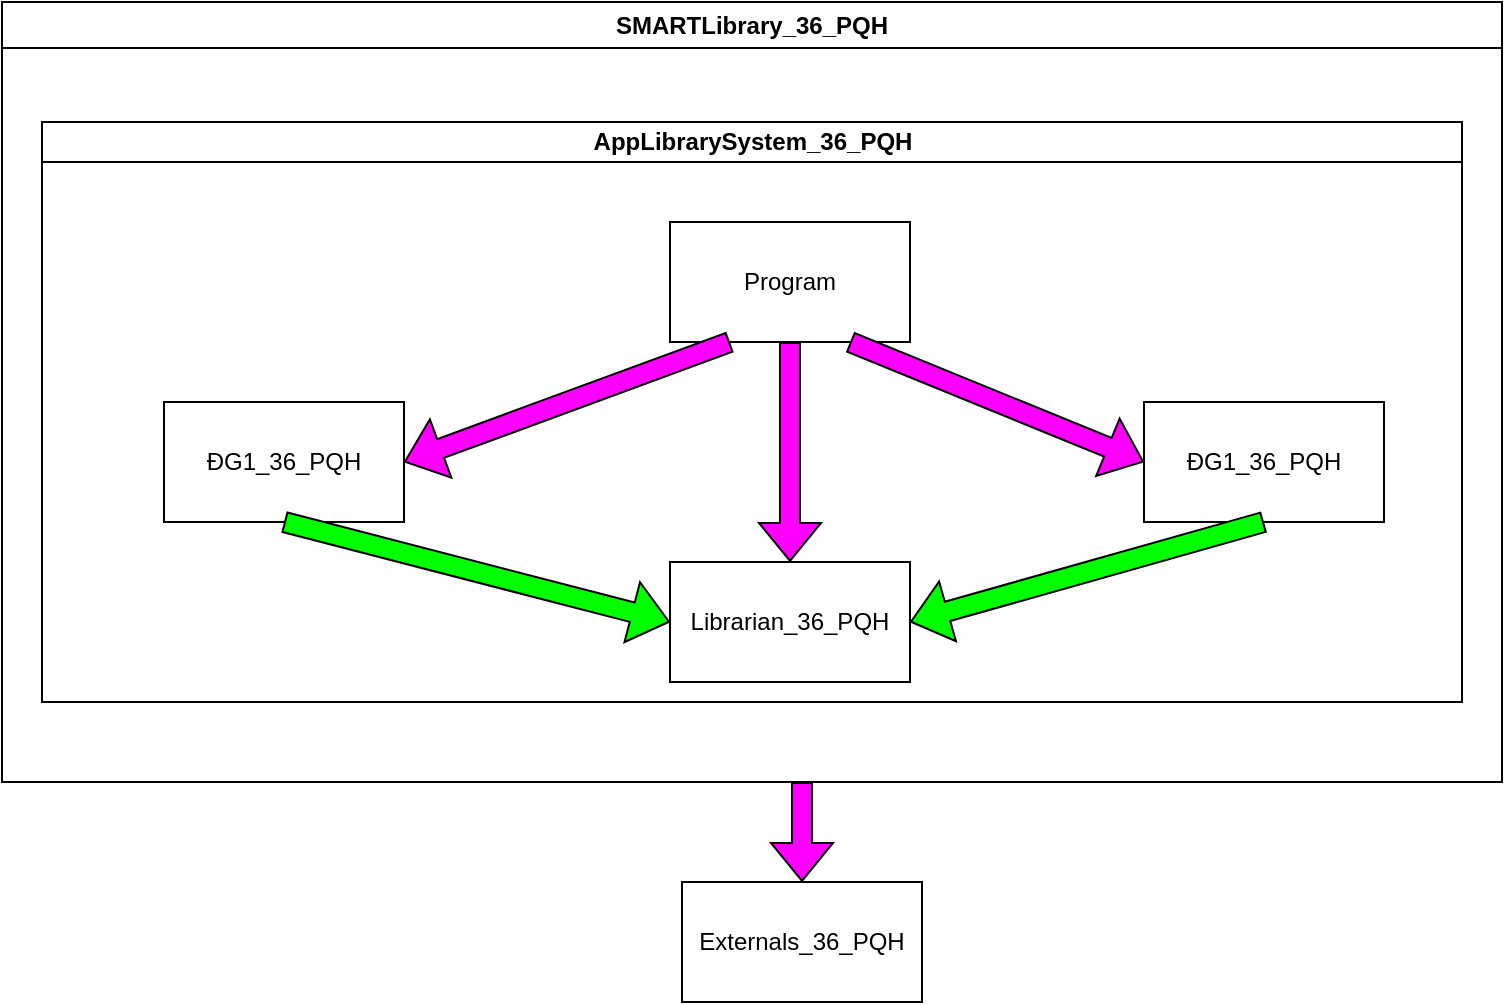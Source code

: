 <mxfile version="26.1.1">
  <diagram id="prtHgNgQTEPvFCAcTncT" name="Page-1">
    <mxGraphModel dx="980" dy="433" grid="1" gridSize="10" guides="1" tooltips="1" connect="1" arrows="1" fold="1" page="1" pageScale="1" pageWidth="827" pageHeight="1169" math="0" shadow="0">
      <root>
        <mxCell id="0" />
        <mxCell id="1" parent="0" />
        <mxCell id="iIZ0mYws4G5_PtnbJ4NG-5" value="SMARTLibrary_36_PQH" style="swimlane;whiteSpace=wrap;html=1;" vertex="1" parent="1">
          <mxGeometry x="30" y="410" width="750" height="390" as="geometry" />
        </mxCell>
        <mxCell id="dNxyNK7c78bLwvsdeMH5-11" value="AppLibrarySystem_36_PQH" style="swimlane;html=1;startSize=20;horizontal=1;containerType=tree;glass=0;" parent="iIZ0mYws4G5_PtnbJ4NG-5" vertex="1">
          <mxGeometry x="20" y="60" width="710" height="290" as="geometry" />
        </mxCell>
        <mxCell id="iIZ0mYws4G5_PtnbJ4NG-7" style="edgeStyle=orthogonalEdgeStyle;rounded=0;orthogonalLoop=1;jettySize=auto;html=1;shape=flexArrow;fillColor=#FF00FF;" edge="1" parent="dNxyNK7c78bLwvsdeMH5-11" source="iIZ0mYws4G5_PtnbJ4NG-1" target="iIZ0mYws4G5_PtnbJ4NG-4">
          <mxGeometry relative="1" as="geometry" />
        </mxCell>
        <mxCell id="iIZ0mYws4G5_PtnbJ4NG-1" value="Program" style="rounded=0;whiteSpace=wrap;html=1;" vertex="1" parent="dNxyNK7c78bLwvsdeMH5-11">
          <mxGeometry x="314" y="50" width="120" height="60" as="geometry" />
        </mxCell>
        <mxCell id="iIZ0mYws4G5_PtnbJ4NG-2" value="ĐG1_36_PQH" style="rounded=0;whiteSpace=wrap;html=1;" vertex="1" parent="dNxyNK7c78bLwvsdeMH5-11">
          <mxGeometry x="61" y="140" width="120" height="60" as="geometry" />
        </mxCell>
        <mxCell id="iIZ0mYws4G5_PtnbJ4NG-3" value="ĐG1_36_PQH" style="rounded=0;whiteSpace=wrap;html=1;" vertex="1" parent="dNxyNK7c78bLwvsdeMH5-11">
          <mxGeometry x="551" y="140" width="120" height="60" as="geometry" />
        </mxCell>
        <mxCell id="iIZ0mYws4G5_PtnbJ4NG-4" value="Librarian_36_PQH" style="rounded=0;whiteSpace=wrap;html=1;" vertex="1" parent="dNxyNK7c78bLwvsdeMH5-11">
          <mxGeometry x="314" y="220" width="120" height="60" as="geometry" />
        </mxCell>
        <mxCell id="iIZ0mYws4G5_PtnbJ4NG-9" value="" style="endArrow=classic;html=1;rounded=0;entryX=1;entryY=0.5;entryDx=0;entryDy=0;fillColor=#FF00FF;shape=flexArrow;" edge="1" parent="dNxyNK7c78bLwvsdeMH5-11">
          <mxGeometry width="50" height="50" relative="1" as="geometry">
            <mxPoint x="344" y="110" as="sourcePoint" />
            <mxPoint x="181" y="170" as="targetPoint" />
          </mxGeometry>
        </mxCell>
        <mxCell id="iIZ0mYws4G5_PtnbJ4NG-10" value="" style="endArrow=classic;html=1;rounded=0;exitX=0.75;exitY=1;exitDx=0;exitDy=0;entryX=0;entryY=0.5;entryDx=0;entryDy=0;shape=flexArrow;fillColor=#FF00FF;" edge="1" parent="dNxyNK7c78bLwvsdeMH5-11" source="iIZ0mYws4G5_PtnbJ4NG-1" target="iIZ0mYws4G5_PtnbJ4NG-3">
          <mxGeometry width="50" height="50" relative="1" as="geometry">
            <mxPoint x="464" y="140" as="sourcePoint" />
            <mxPoint x="320" y="200" as="targetPoint" />
          </mxGeometry>
        </mxCell>
        <mxCell id="iIZ0mYws4G5_PtnbJ4NG-11" value="" style="endArrow=classic;html=1;rounded=0;exitX=0.5;exitY=1;exitDx=0;exitDy=0;entryX=0;entryY=0.5;entryDx=0;entryDy=0;shape=flexArrow;fillColor=#00FF00;" edge="1" parent="dNxyNK7c78bLwvsdeMH5-11" source="iIZ0mYws4G5_PtnbJ4NG-2" target="iIZ0mYws4G5_PtnbJ4NG-4">
          <mxGeometry width="50" height="50" relative="1" as="geometry">
            <mxPoint x="131" y="210" as="sourcePoint" />
            <mxPoint x="278" y="270" as="targetPoint" />
          </mxGeometry>
        </mxCell>
        <mxCell id="iIZ0mYws4G5_PtnbJ4NG-12" value="" style="endArrow=classic;html=1;rounded=0;exitX=0.5;exitY=1;exitDx=0;exitDy=0;entryX=1;entryY=0.5;entryDx=0;entryDy=0;shape=flexArrow;fillColor=#00FF00;" edge="1" parent="dNxyNK7c78bLwvsdeMH5-11" source="iIZ0mYws4G5_PtnbJ4NG-3" target="iIZ0mYws4G5_PtnbJ4NG-4">
          <mxGeometry width="50" height="50" relative="1" as="geometry">
            <mxPoint x="410" y="240" as="sourcePoint" />
            <mxPoint x="460" y="190" as="targetPoint" />
          </mxGeometry>
        </mxCell>
        <mxCell id="iIZ0mYws4G5_PtnbJ4NG-13" value="" style="endArrow=classic;html=1;rounded=0;shape=flexArrow;fillColor=#FF00FF;" edge="1" parent="1" target="iIZ0mYws4G5_PtnbJ4NG-14">
          <mxGeometry width="50" height="50" relative="1" as="geometry">
            <mxPoint x="430" y="800" as="sourcePoint" />
            <mxPoint x="430" y="870" as="targetPoint" />
          </mxGeometry>
        </mxCell>
        <mxCell id="iIZ0mYws4G5_PtnbJ4NG-14" value="Externals_36_PQH" style="rounded=0;whiteSpace=wrap;html=1;" vertex="1" parent="1">
          <mxGeometry x="370" y="850" width="120" height="60" as="geometry" />
        </mxCell>
      </root>
    </mxGraphModel>
  </diagram>
</mxfile>
